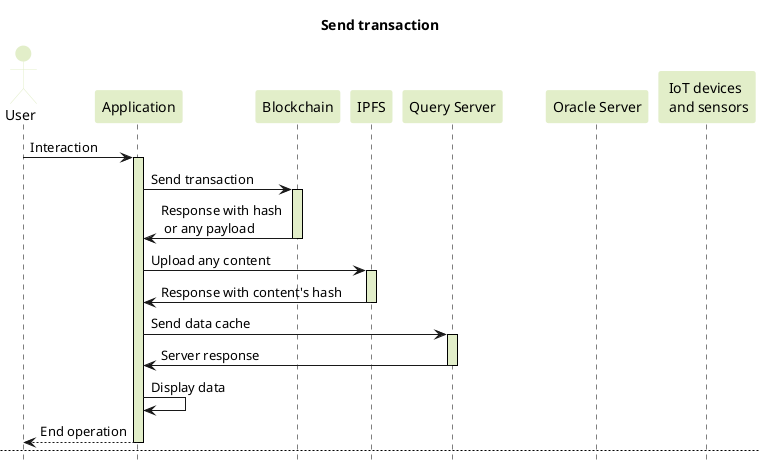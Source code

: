 @startuml "Interaction of components in a decentralized application"
hide footbox

' theme
skinparam sequence {
    ActorBorderColor #e2eec9

    LifeLineBorderColor #000000
    LifeLineBackgroundColor #e2eec9

    ParticipantBorderColor #e2eec9
    ParticipantBackgroundColor #e2eec9
    ParticipantFontColor #000000

    ActorBackgroundColor #e2eec9
    ActorFontColor #000000
}
skinparam backgroundcolor transparent


actor "User" as User
participant "Application" as Application
participant "Blockchain" as Blockchain
participant "IPFS" as IPFS
participant "Query Server" as QDB
participant "Oracle Server" as Oracle
participant "IoT devices \n and sensors" as IoT

title Send transaction
' == Send transaction by user ==

User -> Application : Interaction
activate Application

Application -> Blockchain : Send transaction
activate Blockchain
Application <- Blockchain : Response with hash \n or any payload
deactivate Blockchain

Application -> IPFS : Upload any content
activate IPFS
Application <- IPFS : Response with content's hash
deactivate IPFS

Application -> QDB : Send data cache
activate QDB
Application <- QDB : Server response
deactivate QDB

Application -> Application : Display data

Application --> User : End operation
deactivate Application

newpage Send transaction from IoT with oracle

IoT -> Oracle : Register data

activate Oracle

Oracle -> Blockchain : Send transaction
activate Blockchain
Oracle <- Blockchain :  Response with hash \n or any payload
deactivate Blockchain
Oracle -> QDB : Send transaction's \n hash and caching \n data

deactivate Oracle


newpage Read data and quering


User -> Application : Interaction
activate Application

Application -> QDB : Request data
activate QDB
Application <- QDB : Response data
deactivate QDB

Application -> IPFS : Request data
activate IPFS
Application <- IPFS : Response data
deactivate IPFS
Application -> Application : Display data

Application --> User : End operation
deactivate Application





@enduml